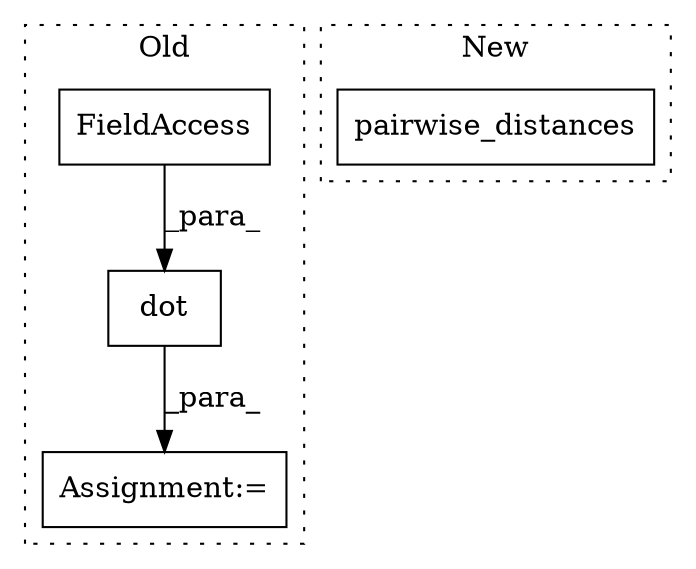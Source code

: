 digraph G {
subgraph cluster0 {
1 [label="dot" a="32" s="2581,2588" l="4,1" shape="box"];
3 [label="FieldAccess" a="22" s="2585" l="3" shape="box"];
4 [label="Assignment:=" a="7" s="2578" l="1" shape="box"];
label = "Old";
style="dotted";
}
subgraph cluster1 {
2 [label="pairwise_distances" a="32" s="2159,2193" l="19,1" shape="box"];
label = "New";
style="dotted";
}
1 -> 4 [label="_para_"];
3 -> 1 [label="_para_"];
}